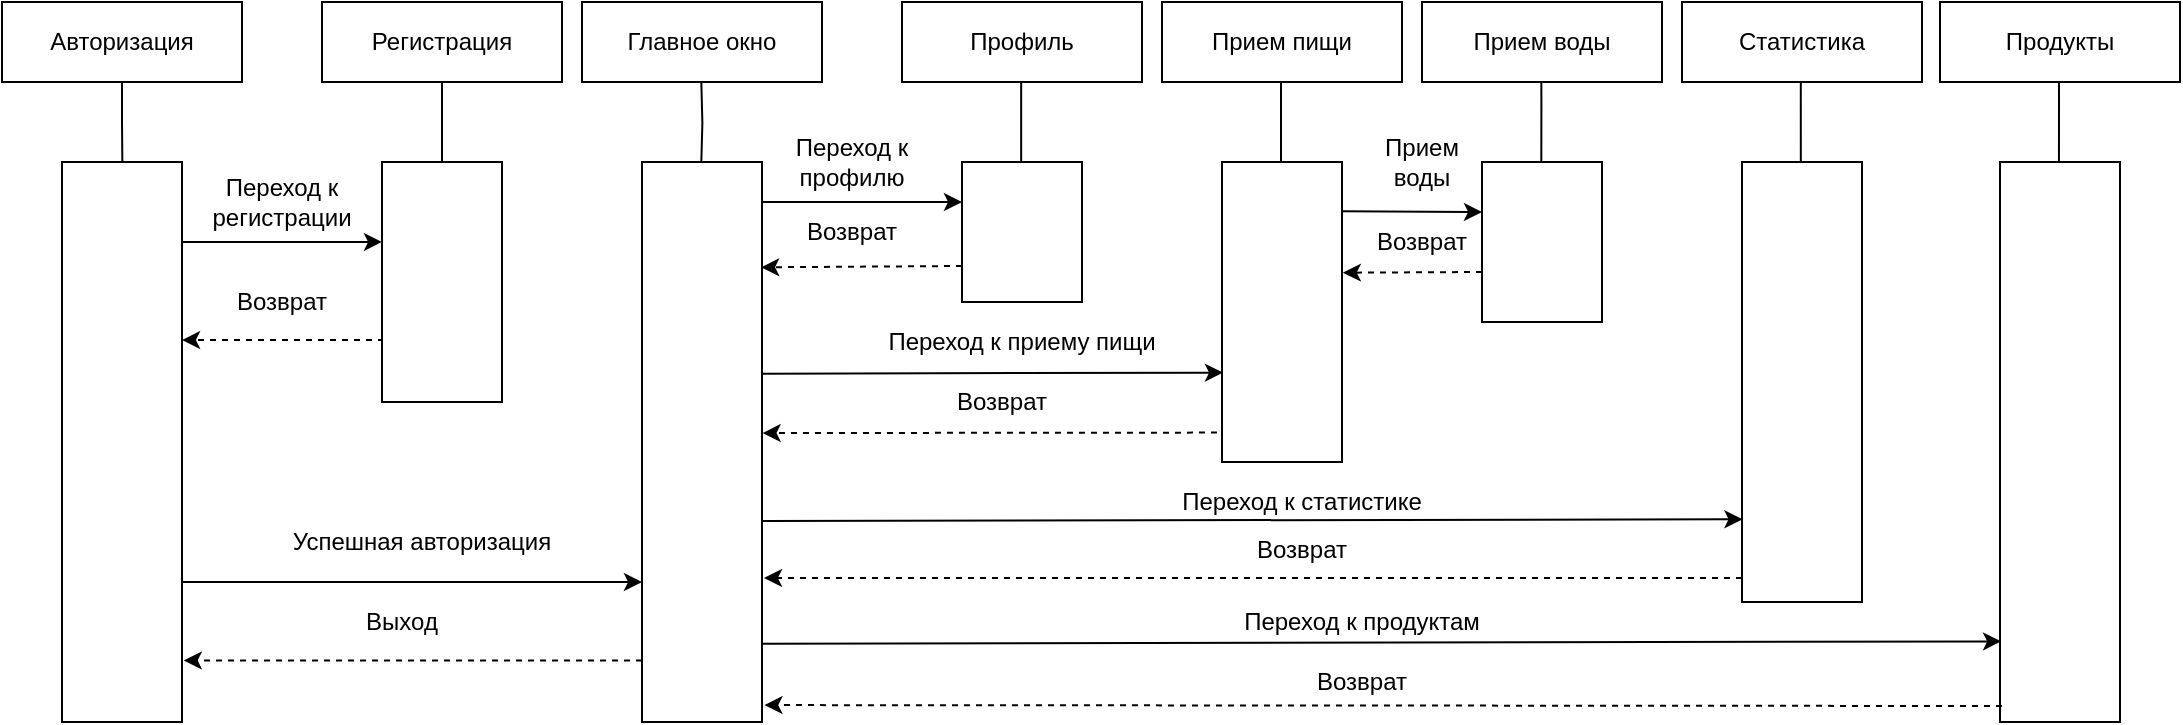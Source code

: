 <mxfile version="13.1.3" type="device"><diagram id="VXeYKaVzNlcc2Wfpsip7" name="Page-1"><mxGraphModel dx="1483" dy="759" grid="0" gridSize="10" guides="1" tooltips="1" connect="1" arrows="1" fold="1" page="0" pageScale="1" pageWidth="1169" pageHeight="827" math="0" shadow="0"><root><mxCell id="0"/><mxCell id="1" parent="0"/><mxCell id="SGMsPxAeZmeQ7Tr0mc6D-3" style="edgeStyle=orthogonalEdgeStyle;rounded=0;orthogonalLoop=1;jettySize=auto;html=1;exitX=0.5;exitY=1;exitDx=0;exitDy=0;endArrow=none;endFill=0;" edge="1" parent="1" source="SGMsPxAeZmeQ7Tr0mc6D-1"><mxGeometry relative="1" as="geometry"><mxPoint x="140.176" y="120" as="targetPoint"/><Array as="points"><mxPoint x="140" y="100"/></Array></mxGeometry></mxCell><mxCell id="SGMsPxAeZmeQ7Tr0mc6D-1" value="Авторизация" style="rounded=0;whiteSpace=wrap;html=1;" vertex="1" parent="1"><mxGeometry x="80" y="40" width="120" height="40" as="geometry"/></mxCell><mxCell id="SGMsPxAeZmeQ7Tr0mc6D-20" style="edgeStyle=orthogonalEdgeStyle;rounded=0;orthogonalLoop=1;jettySize=auto;html=1;exitX=1;exitY=0.75;exitDx=0;exitDy=0;startArrow=none;startFill=0;endArrow=classic;endFill=1;entryX=0;entryY=0.75;entryDx=0;entryDy=0;" edge="1" parent="1" source="SGMsPxAeZmeQ7Tr0mc6D-4" target="SGMsPxAeZmeQ7Tr0mc6D-17"><mxGeometry relative="1" as="geometry"><mxPoint x="400" y="300" as="targetPoint"/></mxGeometry></mxCell><mxCell id="SGMsPxAeZmeQ7Tr0mc6D-4" value="" style="rounded=0;whiteSpace=wrap;html=1;" vertex="1" parent="1"><mxGeometry x="110" y="120" width="60" height="280" as="geometry"/></mxCell><mxCell id="SGMsPxAeZmeQ7Tr0mc6D-8" style="edgeStyle=orthogonalEdgeStyle;rounded=0;orthogonalLoop=1;jettySize=auto;html=1;exitX=0.5;exitY=1;exitDx=0;exitDy=0;entryX=0.5;entryY=0;entryDx=0;entryDy=0;endArrow=none;endFill=0;" edge="1" parent="1" source="SGMsPxAeZmeQ7Tr0mc6D-5" target="SGMsPxAeZmeQ7Tr0mc6D-6"><mxGeometry relative="1" as="geometry"/></mxCell><mxCell id="SGMsPxAeZmeQ7Tr0mc6D-5" value="Регистрация" style="rounded=0;whiteSpace=wrap;html=1;" vertex="1" parent="1"><mxGeometry x="240" y="40" width="120" height="40" as="geometry"/></mxCell><mxCell id="SGMsPxAeZmeQ7Tr0mc6D-11" style="edgeStyle=orthogonalEdgeStyle;rounded=0;orthogonalLoop=1;jettySize=auto;html=1;startArrow=classic;startFill=1;endArrow=none;endFill=0;exitX=0;exitY=0.333;exitDx=0;exitDy=0;exitPerimeter=0;" edge="1" parent="1" source="SGMsPxAeZmeQ7Tr0mc6D-6"><mxGeometry relative="1" as="geometry"><mxPoint x="280" y="168" as="sourcePoint"/><mxPoint x="170" y="160" as="targetPoint"/><Array as="points"/></mxGeometry></mxCell><mxCell id="SGMsPxAeZmeQ7Tr0mc6D-13" style="edgeStyle=orthogonalEdgeStyle;rounded=0;orthogonalLoop=1;jettySize=auto;html=1;exitX=0;exitY=0.75;exitDx=0;exitDy=0;startArrow=none;startFill=0;endArrow=classic;endFill=1;dashed=1;entryX=1;entryY=0.318;entryDx=0;entryDy=0;entryPerimeter=0;" edge="1" parent="1" source="SGMsPxAeZmeQ7Tr0mc6D-6" target="SGMsPxAeZmeQ7Tr0mc6D-4"><mxGeometry relative="1" as="geometry"><mxPoint x="180" y="209" as="targetPoint"/><Array as="points"><mxPoint x="270" y="209"/></Array></mxGeometry></mxCell><mxCell id="SGMsPxAeZmeQ7Tr0mc6D-6" value="" style="rounded=0;whiteSpace=wrap;html=1;" vertex="1" parent="1"><mxGeometry x="270" y="120" width="60" height="120" as="geometry"/></mxCell><mxCell id="SGMsPxAeZmeQ7Tr0mc6D-14" value="Главное окно" style="rounded=0;whiteSpace=wrap;html=1;" vertex="1" parent="1"><mxGeometry x="370" y="40" width="120" height="40" as="geometry"/></mxCell><mxCell id="SGMsPxAeZmeQ7Tr0mc6D-15" value="Переход к регистрации" style="text;html=1;strokeColor=none;fillColor=none;align=center;verticalAlign=middle;whiteSpace=wrap;rounded=0;" vertex="1" parent="1"><mxGeometry x="190" y="130" width="60" height="20" as="geometry"/></mxCell><mxCell id="SGMsPxAeZmeQ7Tr0mc6D-16" value="Возврат" style="text;html=1;strokeColor=none;fillColor=none;align=center;verticalAlign=middle;whiteSpace=wrap;rounded=0;" vertex="1" parent="1"><mxGeometry x="190" y="180" width="60" height="20" as="geometry"/></mxCell><mxCell id="SGMsPxAeZmeQ7Tr0mc6D-17" value="" style="rounded=0;whiteSpace=wrap;html=1;" vertex="1" parent="1"><mxGeometry x="400" y="120" width="60" height="280" as="geometry"/></mxCell><mxCell id="SGMsPxAeZmeQ7Tr0mc6D-19" style="edgeStyle=orthogonalEdgeStyle;rounded=0;orthogonalLoop=1;jettySize=auto;html=1;exitX=0.5;exitY=1;exitDx=0;exitDy=0;entryX=0.5;entryY=0;entryDx=0;entryDy=0;endArrow=none;endFill=0;" edge="1" parent="1"><mxGeometry relative="1" as="geometry"><mxPoint x="429.66" y="80.0" as="sourcePoint"/><mxPoint x="429.66" y="120.0" as="targetPoint"/></mxGeometry></mxCell><mxCell id="SGMsPxAeZmeQ7Tr0mc6D-21" value="Успешная авторизация" style="text;html=1;strokeColor=none;fillColor=none;align=center;verticalAlign=middle;whiteSpace=wrap;rounded=0;" vertex="1" parent="1"><mxGeometry x="220" y="300" width="140" height="20" as="geometry"/></mxCell><mxCell id="SGMsPxAeZmeQ7Tr0mc6D-22" value="Выход" style="text;html=1;strokeColor=none;fillColor=none;align=center;verticalAlign=middle;whiteSpace=wrap;rounded=0;" vertex="1" parent="1"><mxGeometry x="250" y="340" width="60" height="20" as="geometry"/></mxCell><mxCell id="SGMsPxAeZmeQ7Tr0mc6D-23" value="" style="endArrow=classic;html=1;entryX=1.015;entryY=0.89;entryDx=0;entryDy=0;entryPerimeter=0;dashed=1;exitX=0;exitY=0.89;exitDx=0;exitDy=0;exitPerimeter=0;" edge="1" parent="1" source="SGMsPxAeZmeQ7Tr0mc6D-17" target="SGMsPxAeZmeQ7Tr0mc6D-4"><mxGeometry width="50" height="50" relative="1" as="geometry"><mxPoint x="400" y="334" as="sourcePoint"/><mxPoint x="430" y="170" as="targetPoint"/></mxGeometry></mxCell><mxCell id="SGMsPxAeZmeQ7Tr0mc6D-24" value="" style="endArrow=classic;html=1;" edge="1" parent="1"><mxGeometry width="50" height="50" relative="1" as="geometry"><mxPoint x="460" y="140" as="sourcePoint"/><mxPoint x="560" y="140" as="targetPoint"/></mxGeometry></mxCell><mxCell id="SGMsPxAeZmeQ7Tr0mc6D-25" value="Профиль" style="rounded=0;whiteSpace=wrap;html=1;" vertex="1" parent="1"><mxGeometry x="530" y="40" width="120" height="40" as="geometry"/></mxCell><mxCell id="SGMsPxAeZmeQ7Tr0mc6D-26" value="" style="rounded=0;whiteSpace=wrap;html=1;" vertex="1" parent="1"><mxGeometry x="560" y="120" width="60" height="70" as="geometry"/></mxCell><mxCell id="SGMsPxAeZmeQ7Tr0mc6D-27" value="&lt;span style=&quot;color: rgba(0 , 0 , 0 , 0) ; font-family: monospace ; font-size: 0px ; background-color: rgb(248 , 249 , 250)&quot;&gt;%3CmxGraphModel%3E%3Croot%3E%3CmxCell%20id%3D%220%22%2F%3E%3CmxCell%20id%3D%221%22%20parent%3D%220%22%2F%3E%3CmxCell%20id%3D%222%22%20value%3D%22%22%20style%3D%22endArrow%3Dclassic%3Bhtml%3D1%3BexitX%3D1.017%3BexitY%3D0.084%3BexitDx%3D0%3BexitDy%3D0%3BexitPerimeter%3D0%3B%22%20edge%3D%221%22%20parent%3D%221%22%3E%3CmxGeometry%20width%3D%2250%22%20height%3D%2250%22%20relative%3D%221%22%20as%3D%22geometry%22%3E%3CmxPoint%20x%3D%22541.02%22%20y%3D%22140.16%22%20as%3D%22sourcePoint%22%2F%3E%3CmxPoint%20x%3D%22640%22%20y%3D%22140%22%20as%3D%22targetPoint%22%2F%3E%3C%2FmxGeometry%3E%3C%2FmxCell%3E%3CmxCell%20id%3D%223%22%20value%3D%22%22%20style%3D%22rounded%3D0%3BwhiteSpace%3Dwrap%3Bhtml%3D1%3B%22%20vertex%3D%221%22%20parent%3D%221%22%3E%3CmxGeometry%20x%3D%22640%22%20y%3D%22120%22%20width%3D%2260%22%20height%3D%2270%22%20as%3D%22geometry%22%2F%3E%3C%2FmxCell%3E%3CmxCell%20id%3D%224%22%20style%3D%22edgeStyle%3DorthogonalEdgeStyle%3Brounded%3D0%3BorthogonalLoop%3D1%3BjettySize%3Dauto%3Bhtml%3D1%3BexitX%3D0.5%3BexitY%3D1%3BexitDx%3D0%3BexitDy%3D0%3BentryX%3D0.5%3BentryY%3D0%3BentryDx%3D0%3BentryDy%3D0%3BendArrow%3Dnone%3BendFill%3D0%3B%22%20edge%3D%221%22%20parent%3D%221%22%3E%3CmxGeometry%20relative%3D%221%22%20as%3D%22geometry%22%3E%3CmxPoint%20x%3D%22669.58%22%20y%3D%2280%22%20as%3D%22sourcePoint%22%2F%3E%3CmxPoint%20x%3D%22669.58%22%20y%3D%22120%22%20as%3D%22targetPoint%22%2F%3E%3CArray%20as%3D%22points%22%3E%3CmxPoint%20x%3D%22669.92%22%20y%3D%2280%22%2F%3E%3C%2FArray%3E%3C%2FmxGeometry%3E%3C%2FmxCell%3E%3CmxCell%20id%3D%225%22%20value%3D%22%22%20style%3D%22endArrow%3Dclassic%3Bhtml%3D1%3BentryX%3D0.999%3BentryY%3D0.218%3BentryDx%3D0%3BentryDy%3D0%3BentryPerimeter%3D0%3Bdashed%3D1%3B%22%20edge%3D%221%22%20parent%3D%221%22%3E%3CmxGeometry%20width%3D%2250%22%20height%3D%2250%22%20relative%3D%221%22%20as%3D%22geometry%22%3E%3CmxPoint%20x%3D%22640%22%20y%3D%22172%22%20as%3D%22sourcePoint%22%2F%3E%3CmxPoint%20x%3D%22539.94%22%20y%3D%22172.32%22%20as%3D%22targetPoint%22%2F%3E%3C%2FmxGeometry%3E%3C%2FmxCell%3E%3CmxCell%20id%3D%226%22%20value%3D%22%D0%9F%D0%B5%D1%80%D0%B5%D1%85%D0%BE%D0%B4%20%D0%BA%20%D0%BF%D1%80%D0%BE%D1%84%D0%B8%D0%BB%D1%8E%26lt%3Bspan%20style%3D%26quot%3Bcolor%3A%20rgba(0%20%2C%200%20%2C%200%20%2C%200)%20%3B%20font-family%3A%20monospace%20%3B%20font-size%3A%200px%26quot%3B%26gt%3B%253CmxGraphModel%253E%253Croot%253E%253CmxCell%2520id%253D%25220%2522%252F%253E%253CmxCell%2520id%253D%25221%2522%2520parent%253D%25220%2522%252F%253E%253CmxCell%2520id%253D%25222%2522%2520value%253D%2522%25D0%259F%25D0%25B5%25D1%2580%25D0%25B5%25D1%2585%25D0%25BE%25D0%25B4%2520%25D0%25BA%2520%25D1%2580%25D0%25B5%25D0%25B3%25D0%25B8%25D1%2581%25D1%2582%25D1%2580%25D0%25B0%25D1%2586%25D0%25B8%25D0%25B8%2522%2520style%253D%2522text%253Bhtml%253D1%253BstrokeColor%253Dnone%253BfillColor%253Dnone%253Balign%253Dcenter%253BverticalAlign%253Dmiddle%253BwhiteSpace%253Dwrap%253Brounded%253D0%253B%2522%2520vertex%253D%25221%2522%2520parent%253D%25221%2522%253E%253CmxGeometry%2520x%253D%2522200%2522%2520y%253D%2522130%2522%2520width%253D%252260%2522%2520height%253D%252220%2522%2520as%253D%2522geometry%2522%252F%253E%253C%252FmxCell%253E%253C%252Froot%253E%253C%252FmxGraphModel%253E%26lt%3B%2Fspan%26gt%3B%22%20style%3D%22text%3Bhtml%3D1%3BstrokeColor%3Dnone%3BfillColor%3Dnone%3Balign%3Dcenter%3BverticalAlign%3Dmiddle%3BwhiteSpace%3Dwrap%3Brounded%3D0%3B%22%20vertex%3D%221%22%20parent%3D%221%22%3E%3CmxGeometry%20x%3D%22555%22%20y%3D%22110%22%20width%3D%2260%22%20height%3D%2220%22%20as%3D%22geometry%22%2F%3E%3C%2FmxCell%3E%3CmxCell%20id%3D%227%22%20value%3D%22%D0%92%D0%BE%D0%B7%D0%B2%D1%80%D0%B0%D1%82%22%20style%3D%22text%3Bhtml%3D1%3BstrokeColor%3Dnone%3BfillColor%3Dnone%3Balign%3Dcenter%3BverticalAlign%3Dmiddle%3BwhiteSpace%3Dwrap%3Brounded%3D0%3B%22%20vertex%3D%221%22%20parent%3D%221%22%3E%3CmxGeometry%20x%3D%22555%22%20y%3D%22145%22%20width%3D%2260%22%20height%3D%2220%22%20as%3D%22geometry%22%2F%3E%3C%2FmxCell%3E%3C%2Froot%3E%3C%2FmxGraphModel%3E&lt;/span&gt;" style="edgeStyle=orthogonalEdgeStyle;rounded=0;orthogonalLoop=1;jettySize=auto;html=1;exitX=0.5;exitY=1;exitDx=0;exitDy=0;entryX=0.5;entryY=0;entryDx=0;entryDy=0;endArrow=none;endFill=0;" edge="1" parent="1"><mxGeometry relative="1" as="geometry"><mxPoint x="589.58" y="80" as="sourcePoint"/><mxPoint x="589.58" y="120" as="targetPoint"/><Array as="points"><mxPoint x="589.92" y="80"/></Array></mxGeometry></mxCell><mxCell id="SGMsPxAeZmeQ7Tr0mc6D-28" value="" style="endArrow=classic;html=1;entryX=0.993;entryY=0.188;entryDx=0;entryDy=0;entryPerimeter=0;dashed=1;" edge="1" parent="1" target="SGMsPxAeZmeQ7Tr0mc6D-17"><mxGeometry width="50" height="50" relative="1" as="geometry"><mxPoint x="560" y="172" as="sourcePoint"/><mxPoint x="462" y="172" as="targetPoint"/></mxGeometry></mxCell><mxCell id="SGMsPxAeZmeQ7Tr0mc6D-29" value="Переход к профилю&lt;span style=&quot;color: rgba(0 , 0 , 0 , 0) ; font-family: monospace ; font-size: 0px&quot;&gt;%3CmxGraphModel%3E%3Croot%3E%3CmxCell%20id%3D%220%22%2F%3E%3CmxCell%20id%3D%221%22%20parent%3D%220%22%2F%3E%3CmxCell%20id%3D%222%22%20value%3D%22%D0%9F%D0%B5%D1%80%D0%B5%D1%85%D0%BE%D0%B4%20%D0%BA%20%D1%80%D0%B5%D0%B3%D0%B8%D1%81%D1%82%D1%80%D0%B0%D1%86%D0%B8%D0%B8%22%20style%3D%22text%3Bhtml%3D1%3BstrokeColor%3Dnone%3BfillColor%3Dnone%3Balign%3Dcenter%3BverticalAlign%3Dmiddle%3BwhiteSpace%3Dwrap%3Brounded%3D0%3B%22%20vertex%3D%221%22%20parent%3D%221%22%3E%3CmxGeometry%20x%3D%22200%22%20y%3D%22130%22%20width%3D%2260%22%20height%3D%2220%22%20as%3D%22geometry%22%2F%3E%3C%2FmxCell%3E%3C%2Froot%3E%3C%2FmxGraphModel%3E&lt;/span&gt;" style="text;html=1;strokeColor=none;fillColor=none;align=center;verticalAlign=middle;whiteSpace=wrap;rounded=0;" vertex="1" parent="1"><mxGeometry x="475" y="110" width="60" height="20" as="geometry"/></mxCell><mxCell id="SGMsPxAeZmeQ7Tr0mc6D-30" value="Возврат" style="text;html=1;strokeColor=none;fillColor=none;align=center;verticalAlign=middle;whiteSpace=wrap;rounded=0;" vertex="1" parent="1"><mxGeometry x="475" y="145" width="60" height="20" as="geometry"/></mxCell><mxCell id="SGMsPxAeZmeQ7Tr0mc6D-31" value="Прием пищи" style="rounded=0;whiteSpace=wrap;html=1;" vertex="1" parent="1"><mxGeometry x="660" y="40" width="120" height="40" as="geometry"/></mxCell><mxCell id="SGMsPxAeZmeQ7Tr0mc6D-33" value="" style="endArrow=classic;html=1;exitX=1.005;exitY=0.378;exitDx=0;exitDy=0;exitPerimeter=0;entryX=0.008;entryY=0.702;entryDx=0;entryDy=0;entryPerimeter=0;" edge="1" parent="1" source="SGMsPxAeZmeQ7Tr0mc6D-17" target="SGMsPxAeZmeQ7Tr0mc6D-34"><mxGeometry width="50" height="50" relative="1" as="geometry"><mxPoint x="601.08" y="200.16" as="sourcePoint"/><mxPoint x="700.06" y="200" as="targetPoint"/></mxGeometry></mxCell><mxCell id="SGMsPxAeZmeQ7Tr0mc6D-34" value="" style="rounded=0;whiteSpace=wrap;html=1;" vertex="1" parent="1"><mxGeometry x="690" y="120" width="60" height="150" as="geometry"/></mxCell><mxCell id="SGMsPxAeZmeQ7Tr0mc6D-35" value="&lt;span style=&quot;color: rgba(0 , 0 , 0 , 0) ; font-family: monospace ; font-size: 0px ; background-color: rgb(248 , 249 , 250)&quot;&gt;%3CmxGraphModel%3E%3Croot%3E%3CmxCell%20id%3D%220%22%2F%3E%3CmxCell%20id%3D%221%22%20parent%3D%220%22%2F%3E%3CmxCell%20id%3D%222%22%20value%3D%22%22%20style%3D%22endArrow%3Dclassic%3Bhtml%3D1%3BexitX%3D1.017%3BexitY%3D0.084%3BexitDx%3D0%3BexitDy%3D0%3BexitPerimeter%3D0%3B%22%20edge%3D%221%22%20parent%3D%221%22%3E%3CmxGeometry%20width%3D%2250%22%20height%3D%2250%22%20relative%3D%221%22%20as%3D%22geometry%22%3E%3CmxPoint%20x%3D%22541.02%22%20y%3D%22140.16%22%20as%3D%22sourcePoint%22%2F%3E%3CmxPoint%20x%3D%22640%22%20y%3D%22140%22%20as%3D%22targetPoint%22%2F%3E%3C%2FmxGeometry%3E%3C%2FmxCell%3E%3CmxCell%20id%3D%223%22%20value%3D%22%22%20style%3D%22rounded%3D0%3BwhiteSpace%3Dwrap%3Bhtml%3D1%3B%22%20vertex%3D%221%22%20parent%3D%221%22%3E%3CmxGeometry%20x%3D%22640%22%20y%3D%22120%22%20width%3D%2260%22%20height%3D%2270%22%20as%3D%22geometry%22%2F%3E%3C%2FmxCell%3E%3CmxCell%20id%3D%224%22%20style%3D%22edgeStyle%3DorthogonalEdgeStyle%3Brounded%3D0%3BorthogonalLoop%3D1%3BjettySize%3Dauto%3Bhtml%3D1%3BexitX%3D0.5%3BexitY%3D1%3BexitDx%3D0%3BexitDy%3D0%3BentryX%3D0.5%3BentryY%3D0%3BentryDx%3D0%3BentryDy%3D0%3BendArrow%3Dnone%3BendFill%3D0%3B%22%20edge%3D%221%22%20parent%3D%221%22%3E%3CmxGeometry%20relative%3D%221%22%20as%3D%22geometry%22%3E%3CmxPoint%20x%3D%22669.58%22%20y%3D%2280%22%20as%3D%22sourcePoint%22%2F%3E%3CmxPoint%20x%3D%22669.58%22%20y%3D%22120%22%20as%3D%22targetPoint%22%2F%3E%3CArray%20as%3D%22points%22%3E%3CmxPoint%20x%3D%22669.92%22%20y%3D%2280%22%2F%3E%3C%2FArray%3E%3C%2FmxGeometry%3E%3C%2FmxCell%3E%3CmxCell%20id%3D%225%22%20value%3D%22%22%20style%3D%22endArrow%3Dclassic%3Bhtml%3D1%3BentryX%3D0.999%3BentryY%3D0.218%3BentryDx%3D0%3BentryDy%3D0%3BentryPerimeter%3D0%3Bdashed%3D1%3B%22%20edge%3D%221%22%20parent%3D%221%22%3E%3CmxGeometry%20width%3D%2250%22%20height%3D%2250%22%20relative%3D%221%22%20as%3D%22geometry%22%3E%3CmxPoint%20x%3D%22640%22%20y%3D%22172%22%20as%3D%22sourcePoint%22%2F%3E%3CmxPoint%20x%3D%22539.94%22%20y%3D%22172.32%22%20as%3D%22targetPoint%22%2F%3E%3C%2FmxGeometry%3E%3C%2FmxCell%3E%3CmxCell%20id%3D%226%22%20value%3D%22%D0%9F%D0%B5%D1%80%D0%B5%D1%85%D0%BE%D0%B4%20%D0%BA%20%D0%BF%D1%80%D0%BE%D1%84%D0%B8%D0%BB%D1%8E%26lt%3Bspan%20style%3D%26quot%3Bcolor%3A%20rgba(0%20%2C%200%20%2C%200%20%2C%200)%20%3B%20font-family%3A%20monospace%20%3B%20font-size%3A%200px%26quot%3B%26gt%3B%253CmxGraphModel%253E%253Croot%253E%253CmxCell%2520id%253D%25220%2522%252F%253E%253CmxCell%2520id%253D%25221%2522%2520parent%253D%25220%2522%252F%253E%253CmxCell%2520id%253D%25222%2522%2520value%253D%2522%25D0%259F%25D0%25B5%25D1%2580%25D0%25B5%25D1%2585%25D0%25BE%25D0%25B4%2520%25D0%25BA%2520%25D1%2580%25D0%25B5%25D0%25B3%25D0%25B8%25D1%2581%25D1%2582%25D1%2580%25D0%25B0%25D1%2586%25D0%25B8%25D0%25B8%2522%2520style%253D%2522text%253Bhtml%253D1%253BstrokeColor%253Dnone%253BfillColor%253Dnone%253Balign%253Dcenter%253BverticalAlign%253Dmiddle%253BwhiteSpace%253Dwrap%253Brounded%253D0%253B%2522%2520vertex%253D%25221%2522%2520parent%253D%25221%2522%253E%253CmxGeometry%2520x%253D%2522200%2522%2520y%253D%2522130%2522%2520width%253D%252260%2522%2520height%253D%252220%2522%2520as%253D%2522geometry%2522%252F%253E%253C%252FmxCell%253E%253C%252Froot%253E%253C%252FmxGraphModel%253E%26lt%3B%2Fspan%26gt%3B%22%20style%3D%22text%3Bhtml%3D1%3BstrokeColor%3Dnone%3BfillColor%3Dnone%3Balign%3Dcenter%3BverticalAlign%3Dmiddle%3BwhiteSpace%3Dwrap%3Brounded%3D0%3B%22%20vertex%3D%221%22%20parent%3D%221%22%3E%3CmxGeometry%20x%3D%22555%22%20y%3D%22110%22%20width%3D%2260%22%20height%3D%2220%22%20as%3D%22geometry%22%2F%3E%3C%2FmxCell%3E%3CmxCell%20id%3D%227%22%20value%3D%22%D0%92%D0%BE%D0%B7%D0%B2%D1%80%D0%B0%D1%82%22%20style%3D%22text%3Bhtml%3D1%3BstrokeColor%3Dnone%3BfillColor%3Dnone%3Balign%3Dcenter%3BverticalAlign%3Dmiddle%3BwhiteSpace%3Dwrap%3Brounded%3D0%3B%22%20vertex%3D%221%22%20parent%3D%221%22%3E%3CmxGeometry%20x%3D%22555%22%20y%3D%22145%22%20width%3D%2260%22%20height%3D%2220%22%20as%3D%22geometry%22%2F%3E%3C%2FmxCell%3E%3C%2Froot%3E%3C%2FmxGraphModel%3E&lt;/span&gt;" style="edgeStyle=orthogonalEdgeStyle;rounded=0;orthogonalLoop=1;jettySize=auto;html=1;exitX=0.5;exitY=1;exitDx=0;exitDy=0;entryX=0.5;entryY=0;entryDx=0;entryDy=0;endArrow=none;endFill=0;" edge="1" parent="1"><mxGeometry relative="1" as="geometry"><mxPoint x="719.5" y="80" as="sourcePoint"/><mxPoint x="719.5" y="120" as="targetPoint"/><Array as="points"><mxPoint x="719.84" y="80"/></Array></mxGeometry></mxCell><mxCell id="SGMsPxAeZmeQ7Tr0mc6D-36" value="" style="endArrow=classic;html=1;entryX=1.005;entryY=0.484;entryDx=0;entryDy=0;entryPerimeter=0;dashed=1;exitX=-0.042;exitY=0.902;exitDx=0;exitDy=0;exitPerimeter=0;" edge="1" parent="1" source="SGMsPxAeZmeQ7Tr0mc6D-34" target="SGMsPxAeZmeQ7Tr0mc6D-17"><mxGeometry width="50" height="50" relative="1" as="geometry"><mxPoint x="700.06" y="230" as="sourcePoint"/><mxPoint x="600" y="230.32" as="targetPoint"/></mxGeometry></mxCell><mxCell id="SGMsPxAeZmeQ7Tr0mc6D-37" value="Переход к приему пищи" style="text;html=1;strokeColor=none;fillColor=none;align=center;verticalAlign=middle;whiteSpace=wrap;rounded=0;" vertex="1" parent="1"><mxGeometry x="520" y="200" width="140" height="20" as="geometry"/></mxCell><mxCell id="SGMsPxAeZmeQ7Tr0mc6D-38" value="Возврат" style="text;html=1;strokeColor=none;fillColor=none;align=center;verticalAlign=middle;whiteSpace=wrap;rounded=0;" vertex="1" parent="1"><mxGeometry x="550" y="230" width="60" height="20" as="geometry"/></mxCell><mxCell id="SGMsPxAeZmeQ7Tr0mc6D-39" value="Прием воды" style="rounded=0;whiteSpace=wrap;html=1;" vertex="1" parent="1"><mxGeometry x="790" y="40" width="120" height="40" as="geometry"/></mxCell><mxCell id="SGMsPxAeZmeQ7Tr0mc6D-40" value="" style="rounded=0;whiteSpace=wrap;html=1;" vertex="1" parent="1"><mxGeometry x="820" y="120" width="60" height="80" as="geometry"/></mxCell><mxCell id="SGMsPxAeZmeQ7Tr0mc6D-41" value="" style="endArrow=classic;html=1;exitX=0.986;exitY=0.436;exitDx=0;exitDy=0;exitPerimeter=0;" edge="1" parent="1"><mxGeometry width="50" height="50" relative="1" as="geometry"><mxPoint x="750" y="144.64" as="sourcePoint"/><mxPoint x="820" y="145" as="targetPoint"/></mxGeometry></mxCell><mxCell id="SGMsPxAeZmeQ7Tr0mc6D-42" value="" style="endArrow=classic;html=1;entryX=0.993;entryY=0.564;entryDx=0;entryDy=0;entryPerimeter=0;dashed=1;" edge="1" parent="1"><mxGeometry width="50" height="50" relative="1" as="geometry"><mxPoint x="820" y="175" as="sourcePoint"/><mxPoint x="750.42" y="175.36" as="targetPoint"/></mxGeometry></mxCell><mxCell id="SGMsPxAeZmeQ7Tr0mc6D-43" value="Прием воды" style="text;html=1;strokeColor=none;fillColor=none;align=center;verticalAlign=middle;whiteSpace=wrap;rounded=0;" vertex="1" parent="1"><mxGeometry x="760" y="110" width="60" height="20" as="geometry"/></mxCell><mxCell id="SGMsPxAeZmeQ7Tr0mc6D-44" value="Возврат" style="text;html=1;strokeColor=none;fillColor=none;align=center;verticalAlign=middle;whiteSpace=wrap;rounded=0;" vertex="1" parent="1"><mxGeometry x="760.0" y="150" width="60" height="20" as="geometry"/></mxCell><mxCell id="SGMsPxAeZmeQ7Tr0mc6D-45" value="&lt;span style=&quot;color: rgba(0 , 0 , 0 , 0) ; font-family: monospace ; font-size: 0px ; background-color: rgb(248 , 249 , 250)&quot;&gt;%3CmxGraphModel%3E%3Croot%3E%3CmxCell%20id%3D%220%22%2F%3E%3CmxCell%20id%3D%221%22%20parent%3D%220%22%2F%3E%3CmxCell%20id%3D%222%22%20value%3D%22%22%20style%3D%22endArrow%3Dclassic%3Bhtml%3D1%3BexitX%3D1.017%3BexitY%3D0.084%3BexitDx%3D0%3BexitDy%3D0%3BexitPerimeter%3D0%3B%22%20edge%3D%221%22%20parent%3D%221%22%3E%3CmxGeometry%20width%3D%2250%22%20height%3D%2250%22%20relative%3D%221%22%20as%3D%22geometry%22%3E%3CmxPoint%20x%3D%22541.02%22%20y%3D%22140.16%22%20as%3D%22sourcePoint%22%2F%3E%3CmxPoint%20x%3D%22640%22%20y%3D%22140%22%20as%3D%22targetPoint%22%2F%3E%3C%2FmxGeometry%3E%3C%2FmxCell%3E%3CmxCell%20id%3D%223%22%20value%3D%22%22%20style%3D%22rounded%3D0%3BwhiteSpace%3Dwrap%3Bhtml%3D1%3B%22%20vertex%3D%221%22%20parent%3D%221%22%3E%3CmxGeometry%20x%3D%22640%22%20y%3D%22120%22%20width%3D%2260%22%20height%3D%2270%22%20as%3D%22geometry%22%2F%3E%3C%2FmxCell%3E%3CmxCell%20id%3D%224%22%20style%3D%22edgeStyle%3DorthogonalEdgeStyle%3Brounded%3D0%3BorthogonalLoop%3D1%3BjettySize%3Dauto%3Bhtml%3D1%3BexitX%3D0.5%3BexitY%3D1%3BexitDx%3D0%3BexitDy%3D0%3BentryX%3D0.5%3BentryY%3D0%3BentryDx%3D0%3BentryDy%3D0%3BendArrow%3Dnone%3BendFill%3D0%3B%22%20edge%3D%221%22%20parent%3D%221%22%3E%3CmxGeometry%20relative%3D%221%22%20as%3D%22geometry%22%3E%3CmxPoint%20x%3D%22669.58%22%20y%3D%2280%22%20as%3D%22sourcePoint%22%2F%3E%3CmxPoint%20x%3D%22669.58%22%20y%3D%22120%22%20as%3D%22targetPoint%22%2F%3E%3CArray%20as%3D%22points%22%3E%3CmxPoint%20x%3D%22669.92%22%20y%3D%2280%22%2F%3E%3C%2FArray%3E%3C%2FmxGeometry%3E%3C%2FmxCell%3E%3CmxCell%20id%3D%225%22%20value%3D%22%22%20style%3D%22endArrow%3Dclassic%3Bhtml%3D1%3BentryX%3D0.999%3BentryY%3D0.218%3BentryDx%3D0%3BentryDy%3D0%3BentryPerimeter%3D0%3Bdashed%3D1%3B%22%20edge%3D%221%22%20parent%3D%221%22%3E%3CmxGeometry%20width%3D%2250%22%20height%3D%2250%22%20relative%3D%221%22%20as%3D%22geometry%22%3E%3CmxPoint%20x%3D%22640%22%20y%3D%22172%22%20as%3D%22sourcePoint%22%2F%3E%3CmxPoint%20x%3D%22539.94%22%20y%3D%22172.32%22%20as%3D%22targetPoint%22%2F%3E%3C%2FmxGeometry%3E%3C%2FmxCell%3E%3CmxCell%20id%3D%226%22%20value%3D%22%D0%9F%D0%B5%D1%80%D0%B5%D1%85%D0%BE%D0%B4%20%D0%BA%20%D0%BF%D1%80%D0%BE%D1%84%D0%B8%D0%BB%D1%8E%26lt%3Bspan%20style%3D%26quot%3Bcolor%3A%20rgba(0%20%2C%200%20%2C%200%20%2C%200)%20%3B%20font-family%3A%20monospace%20%3B%20font-size%3A%200px%26quot%3B%26gt%3B%253CmxGraphModel%253E%253Croot%253E%253CmxCell%2520id%253D%25220%2522%252F%253E%253CmxCell%2520id%253D%25221%2522%2520parent%253D%25220%2522%252F%253E%253CmxCell%2520id%253D%25222%2522%2520value%253D%2522%25D0%259F%25D0%25B5%25D1%2580%25D0%25B5%25D1%2585%25D0%25BE%25D0%25B4%2520%25D0%25BA%2520%25D1%2580%25D0%25B5%25D0%25B3%25D0%25B8%25D1%2581%25D1%2582%25D1%2580%25D0%25B0%25D1%2586%25D0%25B8%25D0%25B8%2522%2520style%253D%2522text%253Bhtml%253D1%253BstrokeColor%253Dnone%253BfillColor%253Dnone%253Balign%253Dcenter%253BverticalAlign%253Dmiddle%253BwhiteSpace%253Dwrap%253Brounded%253D0%253B%2522%2520vertex%253D%25221%2522%2520parent%253D%25221%2522%253E%253CmxGeometry%2520x%253D%2522200%2522%2520y%253D%2522130%2522%2520width%253D%252260%2522%2520height%253D%252220%2522%2520as%253D%2522geometry%2522%252F%253E%253C%252FmxCell%253E%253C%252Froot%253E%253C%252FmxGraphModel%253E%26lt%3B%2Fspan%26gt%3B%22%20style%3D%22text%3Bhtml%3D1%3BstrokeColor%3Dnone%3BfillColor%3Dnone%3Balign%3Dcenter%3BverticalAlign%3Dmiddle%3BwhiteSpace%3Dwrap%3Brounded%3D0%3B%22%20vertex%3D%221%22%20parent%3D%221%22%3E%3CmxGeometry%20x%3D%22555%22%20y%3D%22110%22%20width%3D%2260%22%20height%3D%2220%22%20as%3D%22geometry%22%2F%3E%3C%2FmxCell%3E%3CmxCell%20id%3D%227%22%20value%3D%22%D0%92%D0%BE%D0%B7%D0%B2%D1%80%D0%B0%D1%82%22%20style%3D%22text%3Bhtml%3D1%3BstrokeColor%3Dnone%3BfillColor%3Dnone%3Balign%3Dcenter%3BverticalAlign%3Dmiddle%3BwhiteSpace%3Dwrap%3Brounded%3D0%3B%22%20vertex%3D%221%22%20parent%3D%221%22%3E%3CmxGeometry%20x%3D%22555%22%20y%3D%22145%22%20width%3D%2260%22%20height%3D%2220%22%20as%3D%22geometry%22%2F%3E%3C%2FmxCell%3E%3C%2Froot%3E%3C%2FmxGraphModel%3E&lt;/span&gt;" style="edgeStyle=orthogonalEdgeStyle;rounded=0;orthogonalLoop=1;jettySize=auto;html=1;exitX=0.5;exitY=1;exitDx=0;exitDy=0;entryX=0.5;entryY=0;entryDx=0;entryDy=0;endArrow=none;endFill=0;" edge="1" parent="1"><mxGeometry relative="1" as="geometry"><mxPoint x="849.66" y="80.0" as="sourcePoint"/><mxPoint x="849.66" y="120.0" as="targetPoint"/><Array as="points"><mxPoint x="850.16" y="90"/><mxPoint x="850.16" y="90"/></Array></mxGeometry></mxCell><mxCell id="SGMsPxAeZmeQ7Tr0mc6D-48" value="Статистика" style="rounded=0;whiteSpace=wrap;html=1;" vertex="1" parent="1"><mxGeometry x="920" y="40" width="120" height="40" as="geometry"/></mxCell><mxCell id="SGMsPxAeZmeQ7Tr0mc6D-49" value="Продукты" style="rounded=0;whiteSpace=wrap;html=1;" vertex="1" parent="1"><mxGeometry x="1049" y="40" width="120" height="40" as="geometry"/></mxCell><mxCell id="SGMsPxAeZmeQ7Tr0mc6D-50" value="" style="rounded=0;whiteSpace=wrap;html=1;" vertex="1" parent="1"><mxGeometry x="950" y="120" width="60" height="220" as="geometry"/></mxCell><mxCell id="SGMsPxAeZmeQ7Tr0mc6D-51" value="" style="rounded=0;whiteSpace=wrap;html=1;" vertex="1" parent="1"><mxGeometry x="1079" y="120" width="60" height="280" as="geometry"/></mxCell><mxCell id="SGMsPxAeZmeQ7Tr0mc6D-52" value="&lt;span style=&quot;color: rgba(0 , 0 , 0 , 0) ; font-family: monospace ; font-size: 0px ; background-color: rgb(248 , 249 , 250)&quot;&gt;%3CmxGraphModel%3E%3Croot%3E%3CmxCell%20id%3D%220%22%2F%3E%3CmxCell%20id%3D%221%22%20parent%3D%220%22%2F%3E%3CmxCell%20id%3D%222%22%20value%3D%22%22%20style%3D%22endArrow%3Dclassic%3Bhtml%3D1%3BexitX%3D1.017%3BexitY%3D0.084%3BexitDx%3D0%3BexitDy%3D0%3BexitPerimeter%3D0%3B%22%20edge%3D%221%22%20parent%3D%221%22%3E%3CmxGeometry%20width%3D%2250%22%20height%3D%2250%22%20relative%3D%221%22%20as%3D%22geometry%22%3E%3CmxPoint%20x%3D%22541.02%22%20y%3D%22140.16%22%20as%3D%22sourcePoint%22%2F%3E%3CmxPoint%20x%3D%22640%22%20y%3D%22140%22%20as%3D%22targetPoint%22%2F%3E%3C%2FmxGeometry%3E%3C%2FmxCell%3E%3CmxCell%20id%3D%223%22%20value%3D%22%22%20style%3D%22rounded%3D0%3BwhiteSpace%3Dwrap%3Bhtml%3D1%3B%22%20vertex%3D%221%22%20parent%3D%221%22%3E%3CmxGeometry%20x%3D%22640%22%20y%3D%22120%22%20width%3D%2260%22%20height%3D%2270%22%20as%3D%22geometry%22%2F%3E%3C%2FmxCell%3E%3CmxCell%20id%3D%224%22%20style%3D%22edgeStyle%3DorthogonalEdgeStyle%3Brounded%3D0%3BorthogonalLoop%3D1%3BjettySize%3Dauto%3Bhtml%3D1%3BexitX%3D0.5%3BexitY%3D1%3BexitDx%3D0%3BexitDy%3D0%3BentryX%3D0.5%3BentryY%3D0%3BentryDx%3D0%3BentryDy%3D0%3BendArrow%3Dnone%3BendFill%3D0%3B%22%20edge%3D%221%22%20parent%3D%221%22%3E%3CmxGeometry%20relative%3D%221%22%20as%3D%22geometry%22%3E%3CmxPoint%20x%3D%22669.58%22%20y%3D%2280%22%20as%3D%22sourcePoint%22%2F%3E%3CmxPoint%20x%3D%22669.58%22%20y%3D%22120%22%20as%3D%22targetPoint%22%2F%3E%3CArray%20as%3D%22points%22%3E%3CmxPoint%20x%3D%22669.92%22%20y%3D%2280%22%2F%3E%3C%2FArray%3E%3C%2FmxGeometry%3E%3C%2FmxCell%3E%3CmxCell%20id%3D%225%22%20value%3D%22%22%20style%3D%22endArrow%3Dclassic%3Bhtml%3D1%3BentryX%3D0.999%3BentryY%3D0.218%3BentryDx%3D0%3BentryDy%3D0%3BentryPerimeter%3D0%3Bdashed%3D1%3B%22%20edge%3D%221%22%20parent%3D%221%22%3E%3CmxGeometry%20width%3D%2250%22%20height%3D%2250%22%20relative%3D%221%22%20as%3D%22geometry%22%3E%3CmxPoint%20x%3D%22640%22%20y%3D%22172%22%20as%3D%22sourcePoint%22%2F%3E%3CmxPoint%20x%3D%22539.94%22%20y%3D%22172.32%22%20as%3D%22targetPoint%22%2F%3E%3C%2FmxGeometry%3E%3C%2FmxCell%3E%3CmxCell%20id%3D%226%22%20value%3D%22%D0%9F%D0%B5%D1%80%D0%B5%D1%85%D0%BE%D0%B4%20%D0%BA%20%D0%BF%D1%80%D0%BE%D1%84%D0%B8%D0%BB%D1%8E%26lt%3Bspan%20style%3D%26quot%3Bcolor%3A%20rgba(0%20%2C%200%20%2C%200%20%2C%200)%20%3B%20font-family%3A%20monospace%20%3B%20font-size%3A%200px%26quot%3B%26gt%3B%253CmxGraphModel%253E%253Croot%253E%253CmxCell%2520id%253D%25220%2522%252F%253E%253CmxCell%2520id%253D%25221%2522%2520parent%253D%25220%2522%252F%253E%253CmxCell%2520id%253D%25222%2522%2520value%253D%2522%25D0%259F%25D0%25B5%25D1%2580%25D0%25B5%25D1%2585%25D0%25BE%25D0%25B4%2520%25D0%25BA%2520%25D1%2580%25D0%25B5%25D0%25B3%25D0%25B8%25D1%2581%25D1%2582%25D1%2580%25D0%25B0%25D1%2586%25D0%25B8%25D0%25B8%2522%2520style%253D%2522text%253Bhtml%253D1%253BstrokeColor%253Dnone%253BfillColor%253Dnone%253Balign%253Dcenter%253BverticalAlign%253Dmiddle%253BwhiteSpace%253Dwrap%253Brounded%253D0%253B%2522%2520vertex%253D%25221%2522%2520parent%253D%25221%2522%253E%253CmxGeometry%2520x%253D%2522200%2522%2520y%253D%2522130%2522%2520width%253D%252260%2522%2520height%253D%252220%2522%2520as%253D%2522geometry%2522%252F%253E%253C%252FmxCell%253E%253C%252Froot%253E%253C%252FmxGraphModel%253E%26lt%3B%2Fspan%26gt%3B%22%20style%3D%22text%3Bhtml%3D1%3BstrokeColor%3Dnone%3BfillColor%3Dnone%3Balign%3Dcenter%3BverticalAlign%3Dmiddle%3BwhiteSpace%3Dwrap%3Brounded%3D0%3B%22%20vertex%3D%221%22%20parent%3D%221%22%3E%3CmxGeometry%20x%3D%22555%22%20y%3D%22110%22%20width%3D%2260%22%20height%3D%2220%22%20as%3D%22geometry%22%2F%3E%3C%2FmxCell%3E%3CmxCell%20id%3D%227%22%20value%3D%22%D0%92%D0%BE%D0%B7%D0%B2%D1%80%D0%B0%D1%82%22%20style%3D%22text%3Bhtml%3D1%3BstrokeColor%3Dnone%3BfillColor%3Dnone%3Balign%3Dcenter%3BverticalAlign%3Dmiddle%3BwhiteSpace%3Dwrap%3Brounded%3D0%3B%22%20vertex%3D%221%22%20parent%3D%221%22%3E%3CmxGeometry%20x%3D%22555%22%20y%3D%22145%22%20width%3D%2260%22%20height%3D%2220%22%20as%3D%22geometry%22%2F%3E%3C%2FmxCell%3E%3C%2Froot%3E%3C%2FmxGraphModel%3E&lt;/span&gt;" style="edgeStyle=orthogonalEdgeStyle;rounded=0;orthogonalLoop=1;jettySize=auto;html=1;exitX=0.5;exitY=1;exitDx=0;exitDy=0;entryX=0.5;entryY=0;entryDx=0;entryDy=0;endArrow=none;endFill=0;" edge="1" parent="1"><mxGeometry relative="1" as="geometry"><mxPoint x="979.41" y="80" as="sourcePoint"/><mxPoint x="979.41" y="120" as="targetPoint"/><Array as="points"><mxPoint x="979.91" y="90"/><mxPoint x="979.91" y="90"/></Array></mxGeometry></mxCell><mxCell id="SGMsPxAeZmeQ7Tr0mc6D-53" value="&lt;span style=&quot;color: rgba(0 , 0 , 0 , 0) ; font-family: monospace ; font-size: 0px ; background-color: rgb(248 , 249 , 250)&quot;&gt;%3CmxGraphModel%3E%3Croot%3E%3CmxCell%20id%3D%220%22%2F%3E%3CmxCell%20id%3D%221%22%20parent%3D%220%22%2F%3E%3CmxCell%20id%3D%222%22%20value%3D%22%22%20style%3D%22endArrow%3Dclassic%3Bhtml%3D1%3BexitX%3D1.017%3BexitY%3D0.084%3BexitDx%3D0%3BexitDy%3D0%3BexitPerimeter%3D0%3B%22%20edge%3D%221%22%20parent%3D%221%22%3E%3CmxGeometry%20width%3D%2250%22%20height%3D%2250%22%20relative%3D%221%22%20as%3D%22geometry%22%3E%3CmxPoint%20x%3D%22541.02%22%20y%3D%22140.16%22%20as%3D%22sourcePoint%22%2F%3E%3CmxPoint%20x%3D%22640%22%20y%3D%22140%22%20as%3D%22targetPoint%22%2F%3E%3C%2FmxGeometry%3E%3C%2FmxCell%3E%3CmxCell%20id%3D%223%22%20value%3D%22%22%20style%3D%22rounded%3D0%3BwhiteSpace%3Dwrap%3Bhtml%3D1%3B%22%20vertex%3D%221%22%20parent%3D%221%22%3E%3CmxGeometry%20x%3D%22640%22%20y%3D%22120%22%20width%3D%2260%22%20height%3D%2270%22%20as%3D%22geometry%22%2F%3E%3C%2FmxCell%3E%3CmxCell%20id%3D%224%22%20style%3D%22edgeStyle%3DorthogonalEdgeStyle%3Brounded%3D0%3BorthogonalLoop%3D1%3BjettySize%3Dauto%3Bhtml%3D1%3BexitX%3D0.5%3BexitY%3D1%3BexitDx%3D0%3BexitDy%3D0%3BentryX%3D0.5%3BentryY%3D0%3BentryDx%3D0%3BentryDy%3D0%3BendArrow%3Dnone%3BendFill%3D0%3B%22%20edge%3D%221%22%20parent%3D%221%22%3E%3CmxGeometry%20relative%3D%221%22%20as%3D%22geometry%22%3E%3CmxPoint%20x%3D%22669.58%22%20y%3D%2280%22%20as%3D%22sourcePoint%22%2F%3E%3CmxPoint%20x%3D%22669.58%22%20y%3D%22120%22%20as%3D%22targetPoint%22%2F%3E%3CArray%20as%3D%22points%22%3E%3CmxPoint%20x%3D%22669.92%22%20y%3D%2280%22%2F%3E%3C%2FArray%3E%3C%2FmxGeometry%3E%3C%2FmxCell%3E%3CmxCell%20id%3D%225%22%20value%3D%22%22%20style%3D%22endArrow%3Dclassic%3Bhtml%3D1%3BentryX%3D0.999%3BentryY%3D0.218%3BentryDx%3D0%3BentryDy%3D0%3BentryPerimeter%3D0%3Bdashed%3D1%3B%22%20edge%3D%221%22%20parent%3D%221%22%3E%3CmxGeometry%20width%3D%2250%22%20height%3D%2250%22%20relative%3D%221%22%20as%3D%22geometry%22%3E%3CmxPoint%20x%3D%22640%22%20y%3D%22172%22%20as%3D%22sourcePoint%22%2F%3E%3CmxPoint%20x%3D%22539.94%22%20y%3D%22172.32%22%20as%3D%22targetPoint%22%2F%3E%3C%2FmxGeometry%3E%3C%2FmxCell%3E%3CmxCell%20id%3D%226%22%20value%3D%22%D0%9F%D0%B5%D1%80%D0%B5%D1%85%D0%BE%D0%B4%20%D0%BA%20%D0%BF%D1%80%D0%BE%D1%84%D0%B8%D0%BB%D1%8E%26lt%3Bspan%20style%3D%26quot%3Bcolor%3A%20rgba(0%20%2C%200%20%2C%200%20%2C%200)%20%3B%20font-family%3A%20monospace%20%3B%20font-size%3A%200px%26quot%3B%26gt%3B%253CmxGraphModel%253E%253Croot%253E%253CmxCell%2520id%253D%25220%2522%252F%253E%253CmxCell%2520id%253D%25221%2522%2520parent%253D%25220%2522%252F%253E%253CmxCell%2520id%253D%25222%2522%2520value%253D%2522%25D0%259F%25D0%25B5%25D1%2580%25D0%25B5%25D1%2585%25D0%25BE%25D0%25B4%2520%25D0%25BA%2520%25D1%2580%25D0%25B5%25D0%25B3%25D0%25B8%25D1%2581%25D1%2582%25D1%2580%25D0%25B0%25D1%2586%25D0%25B8%25D0%25B8%2522%2520style%253D%2522text%253Bhtml%253D1%253BstrokeColor%253Dnone%253BfillColor%253Dnone%253Balign%253Dcenter%253BverticalAlign%253Dmiddle%253BwhiteSpace%253Dwrap%253Brounded%253D0%253B%2522%2520vertex%253D%25221%2522%2520parent%253D%25221%2522%253E%253CmxGeometry%2520x%253D%2522200%2522%2520y%253D%2522130%2522%2520width%253D%252260%2522%2520height%253D%252220%2522%2520as%253D%2522geometry%2522%252F%253E%253C%252FmxCell%253E%253C%252Froot%253E%253C%252FmxGraphModel%253E%26lt%3B%2Fspan%26gt%3B%22%20style%3D%22text%3Bhtml%3D1%3BstrokeColor%3Dnone%3BfillColor%3Dnone%3Balign%3Dcenter%3BverticalAlign%3Dmiddle%3BwhiteSpace%3Dwrap%3Brounded%3D0%3B%22%20vertex%3D%221%22%20parent%3D%221%22%3E%3CmxGeometry%20x%3D%22555%22%20y%3D%22110%22%20width%3D%2260%22%20height%3D%2220%22%20as%3D%22geometry%22%2F%3E%3C%2FmxCell%3E%3CmxCell%20id%3D%227%22%20value%3D%22%D0%92%D0%BE%D0%B7%D0%B2%D1%80%D0%B0%D1%82%22%20style%3D%22text%3Bhtml%3D1%3BstrokeColor%3Dnone%3BfillColor%3Dnone%3Balign%3Dcenter%3BverticalAlign%3Dmiddle%3BwhiteSpace%3Dwrap%3Brounded%3D0%3B%22%20vertex%3D%221%22%20parent%3D%221%22%3E%3CmxGeometry%20x%3D%22555%22%20y%3D%22145%22%20width%3D%2260%22%20height%3D%2220%22%20as%3D%22geometry%22%2F%3E%3C%2FmxCell%3E%3C%2Froot%3E%3C%2FmxGraphModel%3E&lt;/span&gt;" style="edgeStyle=orthogonalEdgeStyle;rounded=0;orthogonalLoop=1;jettySize=auto;html=1;exitX=0.5;exitY=1;exitDx=0;exitDy=0;entryX=0.5;entryY=0;entryDx=0;entryDy=0;endArrow=none;endFill=0;" edge="1" parent="1"><mxGeometry relative="1" as="geometry"><mxPoint x="1108.47" y="80" as="sourcePoint"/><mxPoint x="1108.47" y="120" as="targetPoint"/><Array as="points"><mxPoint x="1108.97" y="90"/><mxPoint x="1108.97" y="90"/></Array></mxGeometry></mxCell><mxCell id="SGMsPxAeZmeQ7Tr0mc6D-54" value="" style="endArrow=classic;html=1;exitX=1.011;exitY=0.407;exitDx=0;exitDy=0;exitPerimeter=0;entryX=0.004;entryY=0.812;entryDx=0;entryDy=0;entryPerimeter=0;" edge="1" parent="1" target="SGMsPxAeZmeQ7Tr0mc6D-50"><mxGeometry width="50" height="50" relative="1" as="geometry"><mxPoint x="460.18" y="299.52" as="sourcePoint"/><mxPoint x="946.34" y="298.64" as="targetPoint"/></mxGeometry></mxCell><mxCell id="SGMsPxAeZmeQ7Tr0mc6D-55" value="Переход к статистике" style="text;html=1;strokeColor=none;fillColor=none;align=center;verticalAlign=middle;whiteSpace=wrap;rounded=0;" vertex="1" parent="1"><mxGeometry x="660" y="280" width="140" height="20" as="geometry"/></mxCell><mxCell id="SGMsPxAeZmeQ7Tr0mc6D-56" value="" style="endArrow=classic;html=1;dashed=1;exitX=-0.042;exitY=0.902;exitDx=0;exitDy=0;exitPerimeter=0;" edge="1" parent="1"><mxGeometry width="50" height="50" relative="1" as="geometry"><mxPoint x="950" y="328.02" as="sourcePoint"/><mxPoint x="461" y="328" as="targetPoint"/></mxGeometry></mxCell><mxCell id="SGMsPxAeZmeQ7Tr0mc6D-57" value="Возврат" style="text;html=1;strokeColor=none;fillColor=none;align=center;verticalAlign=middle;whiteSpace=wrap;rounded=0;" vertex="1" parent="1"><mxGeometry x="700" y="304" width="60" height="20" as="geometry"/></mxCell><mxCell id="SGMsPxAeZmeQ7Tr0mc6D-58" value="" style="endArrow=classic;html=1;exitX=1.011;exitY=0.407;exitDx=0;exitDy=0;exitPerimeter=0;entryX=0.009;entryY=0.856;entryDx=0;entryDy=0;entryPerimeter=0;" edge="1" parent="1" target="SGMsPxAeZmeQ7Tr0mc6D-51"><mxGeometry width="50" height="50" relative="1" as="geometry"><mxPoint x="460.0" y="360.88" as="sourcePoint"/><mxPoint x="950.06" y="360.0" as="targetPoint"/></mxGeometry></mxCell><mxCell id="SGMsPxAeZmeQ7Tr0mc6D-59" value="" style="endArrow=classic;html=1;entryX=1.02;entryY=0.806;entryDx=0;entryDy=0;entryPerimeter=0;dashed=1;" edge="1" parent="1"><mxGeometry width="50" height="50" relative="1" as="geometry"><mxPoint x="1080" y="392" as="sourcePoint"/><mxPoint x="461.2" y="391.54" as="targetPoint"/></mxGeometry></mxCell><mxCell id="SGMsPxAeZmeQ7Tr0mc6D-60" value="Переход к продуктам" style="text;html=1;strokeColor=none;fillColor=none;align=center;verticalAlign=middle;whiteSpace=wrap;rounded=0;" vertex="1" parent="1"><mxGeometry x="690" y="340" width="140" height="20" as="geometry"/></mxCell><mxCell id="SGMsPxAeZmeQ7Tr0mc6D-61" value="Возврат" style="text;html=1;strokeColor=none;fillColor=none;align=center;verticalAlign=middle;whiteSpace=wrap;rounded=0;" vertex="1" parent="1"><mxGeometry x="730" y="370" width="60" height="20" as="geometry"/></mxCell></root></mxGraphModel></diagram></mxfile>